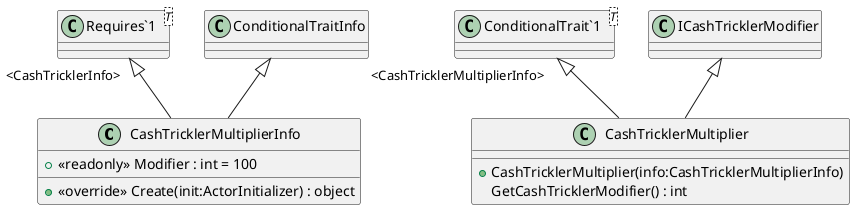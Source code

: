 @startuml
class CashTricklerMultiplierInfo {
    + <<readonly>> Modifier : int = 100
    + <<override>> Create(init:ActorInitializer) : object
}
class CashTricklerMultiplier {
    + CashTricklerMultiplier(info:CashTricklerMultiplierInfo)
    GetCashTricklerModifier() : int
}
class "Requires`1"<T> {
}
class "ConditionalTrait`1"<T> {
}
ConditionalTraitInfo <|-- CashTricklerMultiplierInfo
"Requires`1" "<CashTricklerInfo>" <|-- CashTricklerMultiplierInfo
"ConditionalTrait`1" "<CashTricklerMultiplierInfo>" <|-- CashTricklerMultiplier
ICashTricklerModifier <|-- CashTricklerMultiplier
@enduml
